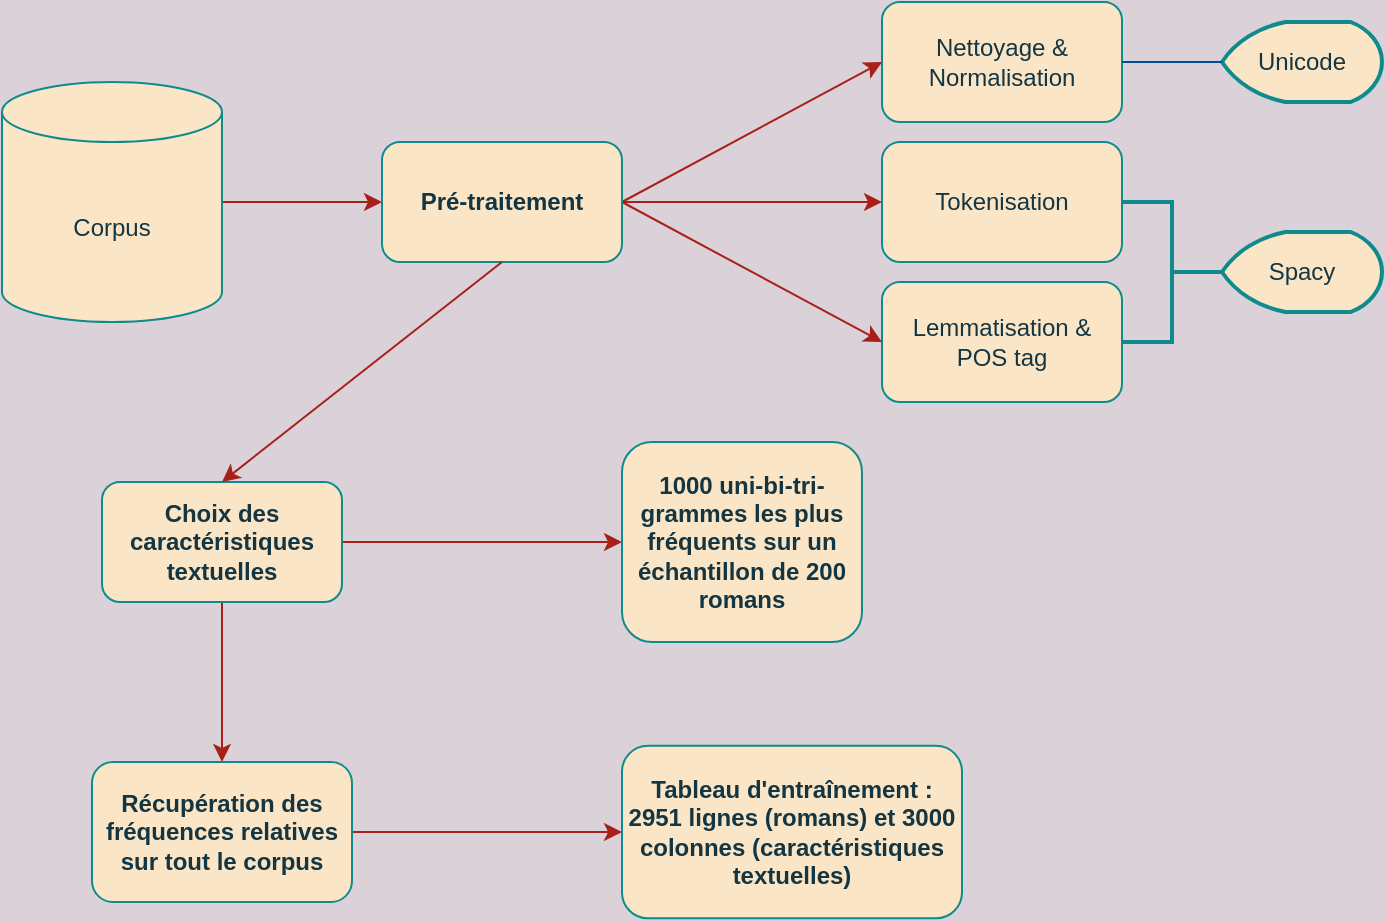 <mxfile version="18.0.7" type="github">
  <diagram id="4_j23K20x61tD8mC-4Bv" name="Page-1">
    <mxGraphModel dx="1240" dy="684" grid="1" gridSize="10" guides="1" tooltips="1" connect="1" arrows="1" fold="1" page="1" pageScale="1" pageWidth="827" pageHeight="1169" background="#DAD2D8" math="0" shadow="0">
      <root>
        <mxCell id="0" />
        <mxCell id="1" parent="0" />
        <mxCell id="gNvEvgzn4GQU5REo3JXt-3" value="" style="edgeStyle=orthogonalEdgeStyle;rounded=1;orthogonalLoop=1;jettySize=auto;html=1;labelBackgroundColor=#DAD2D8;strokeColor=#A8201A;fontColor=#143642;curved=1;" edge="1" parent="1" source="-gSB6Gbb6Ie0smQklGdy-1" target="gNvEvgzn4GQU5REo3JXt-1">
          <mxGeometry relative="1" as="geometry" />
        </mxCell>
        <mxCell id="-gSB6Gbb6Ie0smQklGdy-1" value="Corpus" style="shape=cylinder3;whiteSpace=wrap;html=1;boundedLbl=1;backgroundOutline=1;size=15;fillColor=#FAE5C7;strokeColor=#0F8B8D;fontColor=#143642;rounded=1;" parent="1" vertex="1">
          <mxGeometry x="130" y="70" width="110" height="120" as="geometry" />
        </mxCell>
        <mxCell id="-gSB6Gbb6Ie0smQklGdy-5" value="&lt;div&gt;Nettoyage &amp;amp;&lt;/div&gt;&lt;div&gt;Normalisation&lt;br&gt;&lt;/div&gt;" style="rounded=1;whiteSpace=wrap;html=1;fillColor=#FAE5C7;strokeColor=#0F8B8D;fontColor=#143642;" parent="1" vertex="1">
          <mxGeometry x="570" y="30" width="120" height="60" as="geometry" />
        </mxCell>
        <mxCell id="-gSB6Gbb6Ie0smQklGdy-8" value="Tokenisation" style="rounded=1;whiteSpace=wrap;html=1;fillColor=#FAE5C7;strokeColor=#0F8B8D;fontColor=#143642;" parent="1" vertex="1">
          <mxGeometry x="570" y="100" width="120" height="60" as="geometry" />
        </mxCell>
        <mxCell id="-gSB6Gbb6Ie0smQklGdy-9" value="Lemmatisation &amp;amp; POS tag" style="rounded=1;whiteSpace=wrap;html=1;fillColor=#FAE5C7;strokeColor=#0F8B8D;fontColor=#143642;" parent="1" vertex="1">
          <mxGeometry x="570" y="170" width="120" height="60" as="geometry" />
        </mxCell>
        <mxCell id="-gSB6Gbb6Ie0smQklGdy-13" value="" style="endArrow=classic;html=1;rounded=1;entryX=0;entryY=0.5;entryDx=0;entryDy=0;exitX=1;exitY=0.5;exitDx=0;exitDy=0;labelBackgroundColor=#DAD2D8;strokeColor=#A8201A;fontColor=#143642;curved=1;" parent="1" target="-gSB6Gbb6Ie0smQklGdy-5" edge="1">
          <mxGeometry width="50" height="50" relative="1" as="geometry">
            <mxPoint x="440" y="130" as="sourcePoint" />
            <mxPoint x="440" y="160" as="targetPoint" />
          </mxGeometry>
        </mxCell>
        <mxCell id="-gSB6Gbb6Ie0smQklGdy-14" value="" style="endArrow=classic;html=1;rounded=1;entryX=0;entryY=0.5;entryDx=0;entryDy=0;exitX=1;exitY=0.5;exitDx=0;exitDy=0;labelBackgroundColor=#DAD2D8;strokeColor=#A8201A;fontColor=#143642;curved=1;" parent="1" target="-gSB6Gbb6Ie0smQklGdy-8" edge="1">
          <mxGeometry width="50" height="50" relative="1" as="geometry">
            <mxPoint x="440" y="130" as="sourcePoint" />
            <mxPoint x="440" y="160" as="targetPoint" />
          </mxGeometry>
        </mxCell>
        <mxCell id="-gSB6Gbb6Ie0smQklGdy-15" value="" style="endArrow=classic;html=1;rounded=1;entryX=0;entryY=0.5;entryDx=0;entryDy=0;labelBackgroundColor=#DAD2D8;strokeColor=#A8201A;fontColor=#143642;curved=1;" parent="1" target="-gSB6Gbb6Ie0smQklGdy-9" edge="1">
          <mxGeometry width="50" height="50" relative="1" as="geometry">
            <mxPoint x="440" y="130" as="sourcePoint" />
            <mxPoint x="440" y="160" as="targetPoint" />
          </mxGeometry>
        </mxCell>
        <mxCell id="-gSB6Gbb6Ie0smQklGdy-16" value="" style="strokeWidth=2;html=1;shape=mxgraph.flowchart.annotation_2;align=left;labelPosition=right;pointerEvents=1;direction=west;fillColor=#FAE5C7;strokeColor=#0F8B8D;fontColor=#143642;rounded=1;" parent="1" vertex="1">
          <mxGeometry x="690" y="130" width="50" height="70" as="geometry" />
        </mxCell>
        <mxCell id="-gSB6Gbb6Ie0smQklGdy-17" value="Spacy" style="strokeWidth=2;html=1;shape=mxgraph.flowchart.display;whiteSpace=wrap;fillColor=#FAE5C7;strokeColor=#0F8B8D;fontColor=#143642;rounded=1;" parent="1" vertex="1">
          <mxGeometry x="740" y="145" width="80" height="40" as="geometry" />
        </mxCell>
        <mxCell id="-gSB6Gbb6Ie0smQklGdy-19" value="Unicode" style="strokeWidth=2;html=1;shape=mxgraph.flowchart.display;whiteSpace=wrap;fillColor=#FAE5C7;strokeColor=#0F8B8D;fontColor=#143642;rounded=1;" parent="1" vertex="1">
          <mxGeometry x="740" y="40" width="80" height="40" as="geometry" />
        </mxCell>
        <mxCell id="-gSB6Gbb6Ie0smQklGdy-24" value="" style="edgeStyle=orthogonalEdgeStyle;rounded=1;orthogonalLoop=1;jettySize=auto;html=1;labelBackgroundColor=#DAD2D8;strokeColor=#A8201A;fontColor=#143642;curved=1;" parent="1" source="-gSB6Gbb6Ie0smQklGdy-21" target="-gSB6Gbb6Ie0smQklGdy-23" edge="1">
          <mxGeometry relative="1" as="geometry" />
        </mxCell>
        <mxCell id="-gSB6Gbb6Ie0smQklGdy-26" value="" style="edgeStyle=orthogonalEdgeStyle;rounded=1;orthogonalLoop=1;jettySize=auto;html=1;labelBackgroundColor=#DAD2D8;strokeColor=#A8201A;fontColor=#143642;curved=1;" parent="1" source="-gSB6Gbb6Ie0smQklGdy-21" target="-gSB6Gbb6Ie0smQklGdy-25" edge="1">
          <mxGeometry relative="1" as="geometry" />
        </mxCell>
        <mxCell id="-gSB6Gbb6Ie0smQklGdy-21" value="Choix des caractéristiques textuelles" style="whiteSpace=wrap;html=1;fontStyle=1;startSize=0;fillColor=#FAE5C7;strokeColor=#0F8B8D;fontColor=#143642;rounded=1;" parent="1" vertex="1">
          <mxGeometry x="180" y="270" width="120" height="60" as="geometry" />
        </mxCell>
        <mxCell id="-gSB6Gbb6Ie0smQklGdy-29" value="" style="edgeStyle=orthogonalEdgeStyle;rounded=1;orthogonalLoop=1;jettySize=auto;html=1;labelBackgroundColor=#DAD2D8;strokeColor=#A8201A;fontColor=#143642;curved=1;" parent="1" source="-gSB6Gbb6Ie0smQklGdy-23" target="-gSB6Gbb6Ie0smQklGdy-28" edge="1">
          <mxGeometry relative="1" as="geometry" />
        </mxCell>
        <mxCell id="-gSB6Gbb6Ie0smQklGdy-23" value="Récupération des fréquences relatives sur tout le corpus" style="whiteSpace=wrap;html=1;fontStyle=1;startSize=0;fillColor=#FAE5C7;strokeColor=#0F8B8D;fontColor=#143642;rounded=1;" parent="1" vertex="1">
          <mxGeometry x="175" y="410" width="130" height="70" as="geometry" />
        </mxCell>
        <mxCell id="-gSB6Gbb6Ie0smQklGdy-25" value="&lt;div&gt;&lt;br&gt;&lt;/div&gt;&lt;div&gt;1000 uni-bi-tri-grammes les plus fréquents sur un échantillon de 200 romans&lt;/div&gt;&lt;div&gt;&lt;br&gt;&lt;/div&gt;" style="rounded=1;whiteSpace=wrap;html=1;fontStyle=1;startSize=0;fillColor=#FAE5C7;strokeColor=#0F8B8D;fontColor=#143642;" parent="1" vertex="1">
          <mxGeometry x="440" y="250" width="120" height="100" as="geometry" />
        </mxCell>
        <mxCell id="-gSB6Gbb6Ie0smQklGdy-28" value="Tableau d&#39;entraînement : 2951 lignes (romans) et 3000 colonnes (caractéristiques textuelles)" style="rounded=1;whiteSpace=wrap;html=1;fontStyle=1;startSize=0;fillColor=#FAE5C7;strokeColor=#0F8B8D;fontColor=#143642;" parent="1" vertex="1">
          <mxGeometry x="440" y="401.88" width="170" height="86.25" as="geometry" />
        </mxCell>
        <mxCell id="gNvEvgzn4GQU5REo3JXt-1" value="Pré-traitement" style="whiteSpace=wrap;html=1;fontStyle=1;startSize=0;fillColor=#FAE5C7;strokeColor=#0F8B8D;fontColor=#143642;rounded=1;" vertex="1" parent="1">
          <mxGeometry x="320" y="100" width="120" height="60" as="geometry" />
        </mxCell>
        <mxCell id="gNvEvgzn4GQU5REo3JXt-4" value="" style="endArrow=classic;html=1;rounded=1;exitX=0.5;exitY=1;exitDx=0;exitDy=0;entryX=0.5;entryY=0;entryDx=0;entryDy=0;labelBackgroundColor=#DAD2D8;strokeColor=#A8201A;fontColor=#143642;curved=1;" edge="1" parent="1" source="gNvEvgzn4GQU5REo3JXt-1" target="-gSB6Gbb6Ie0smQklGdy-21">
          <mxGeometry width="50" height="50" relative="1" as="geometry">
            <mxPoint x="390" y="330" as="sourcePoint" />
            <mxPoint x="440" y="280" as="targetPoint" />
          </mxGeometry>
        </mxCell>
        <mxCell id="gNvEvgzn4GQU5REo3JXt-5" value="" style="endArrow=none;html=1;rounded=1;fontColor=#143642;strokeColor=#004C99;fillColor=#FAE5C7;curved=1;entryX=0;entryY=0.5;entryDx=0;entryDy=0;entryPerimeter=0;exitX=1;exitY=0.5;exitDx=0;exitDy=0;" edge="1" parent="1" source="-gSB6Gbb6Ie0smQklGdy-5" target="-gSB6Gbb6Ie0smQklGdy-19">
          <mxGeometry width="50" height="50" relative="1" as="geometry">
            <mxPoint x="390" y="330" as="sourcePoint" />
            <mxPoint x="440" y="280" as="targetPoint" />
          </mxGeometry>
        </mxCell>
      </root>
    </mxGraphModel>
  </diagram>
</mxfile>
